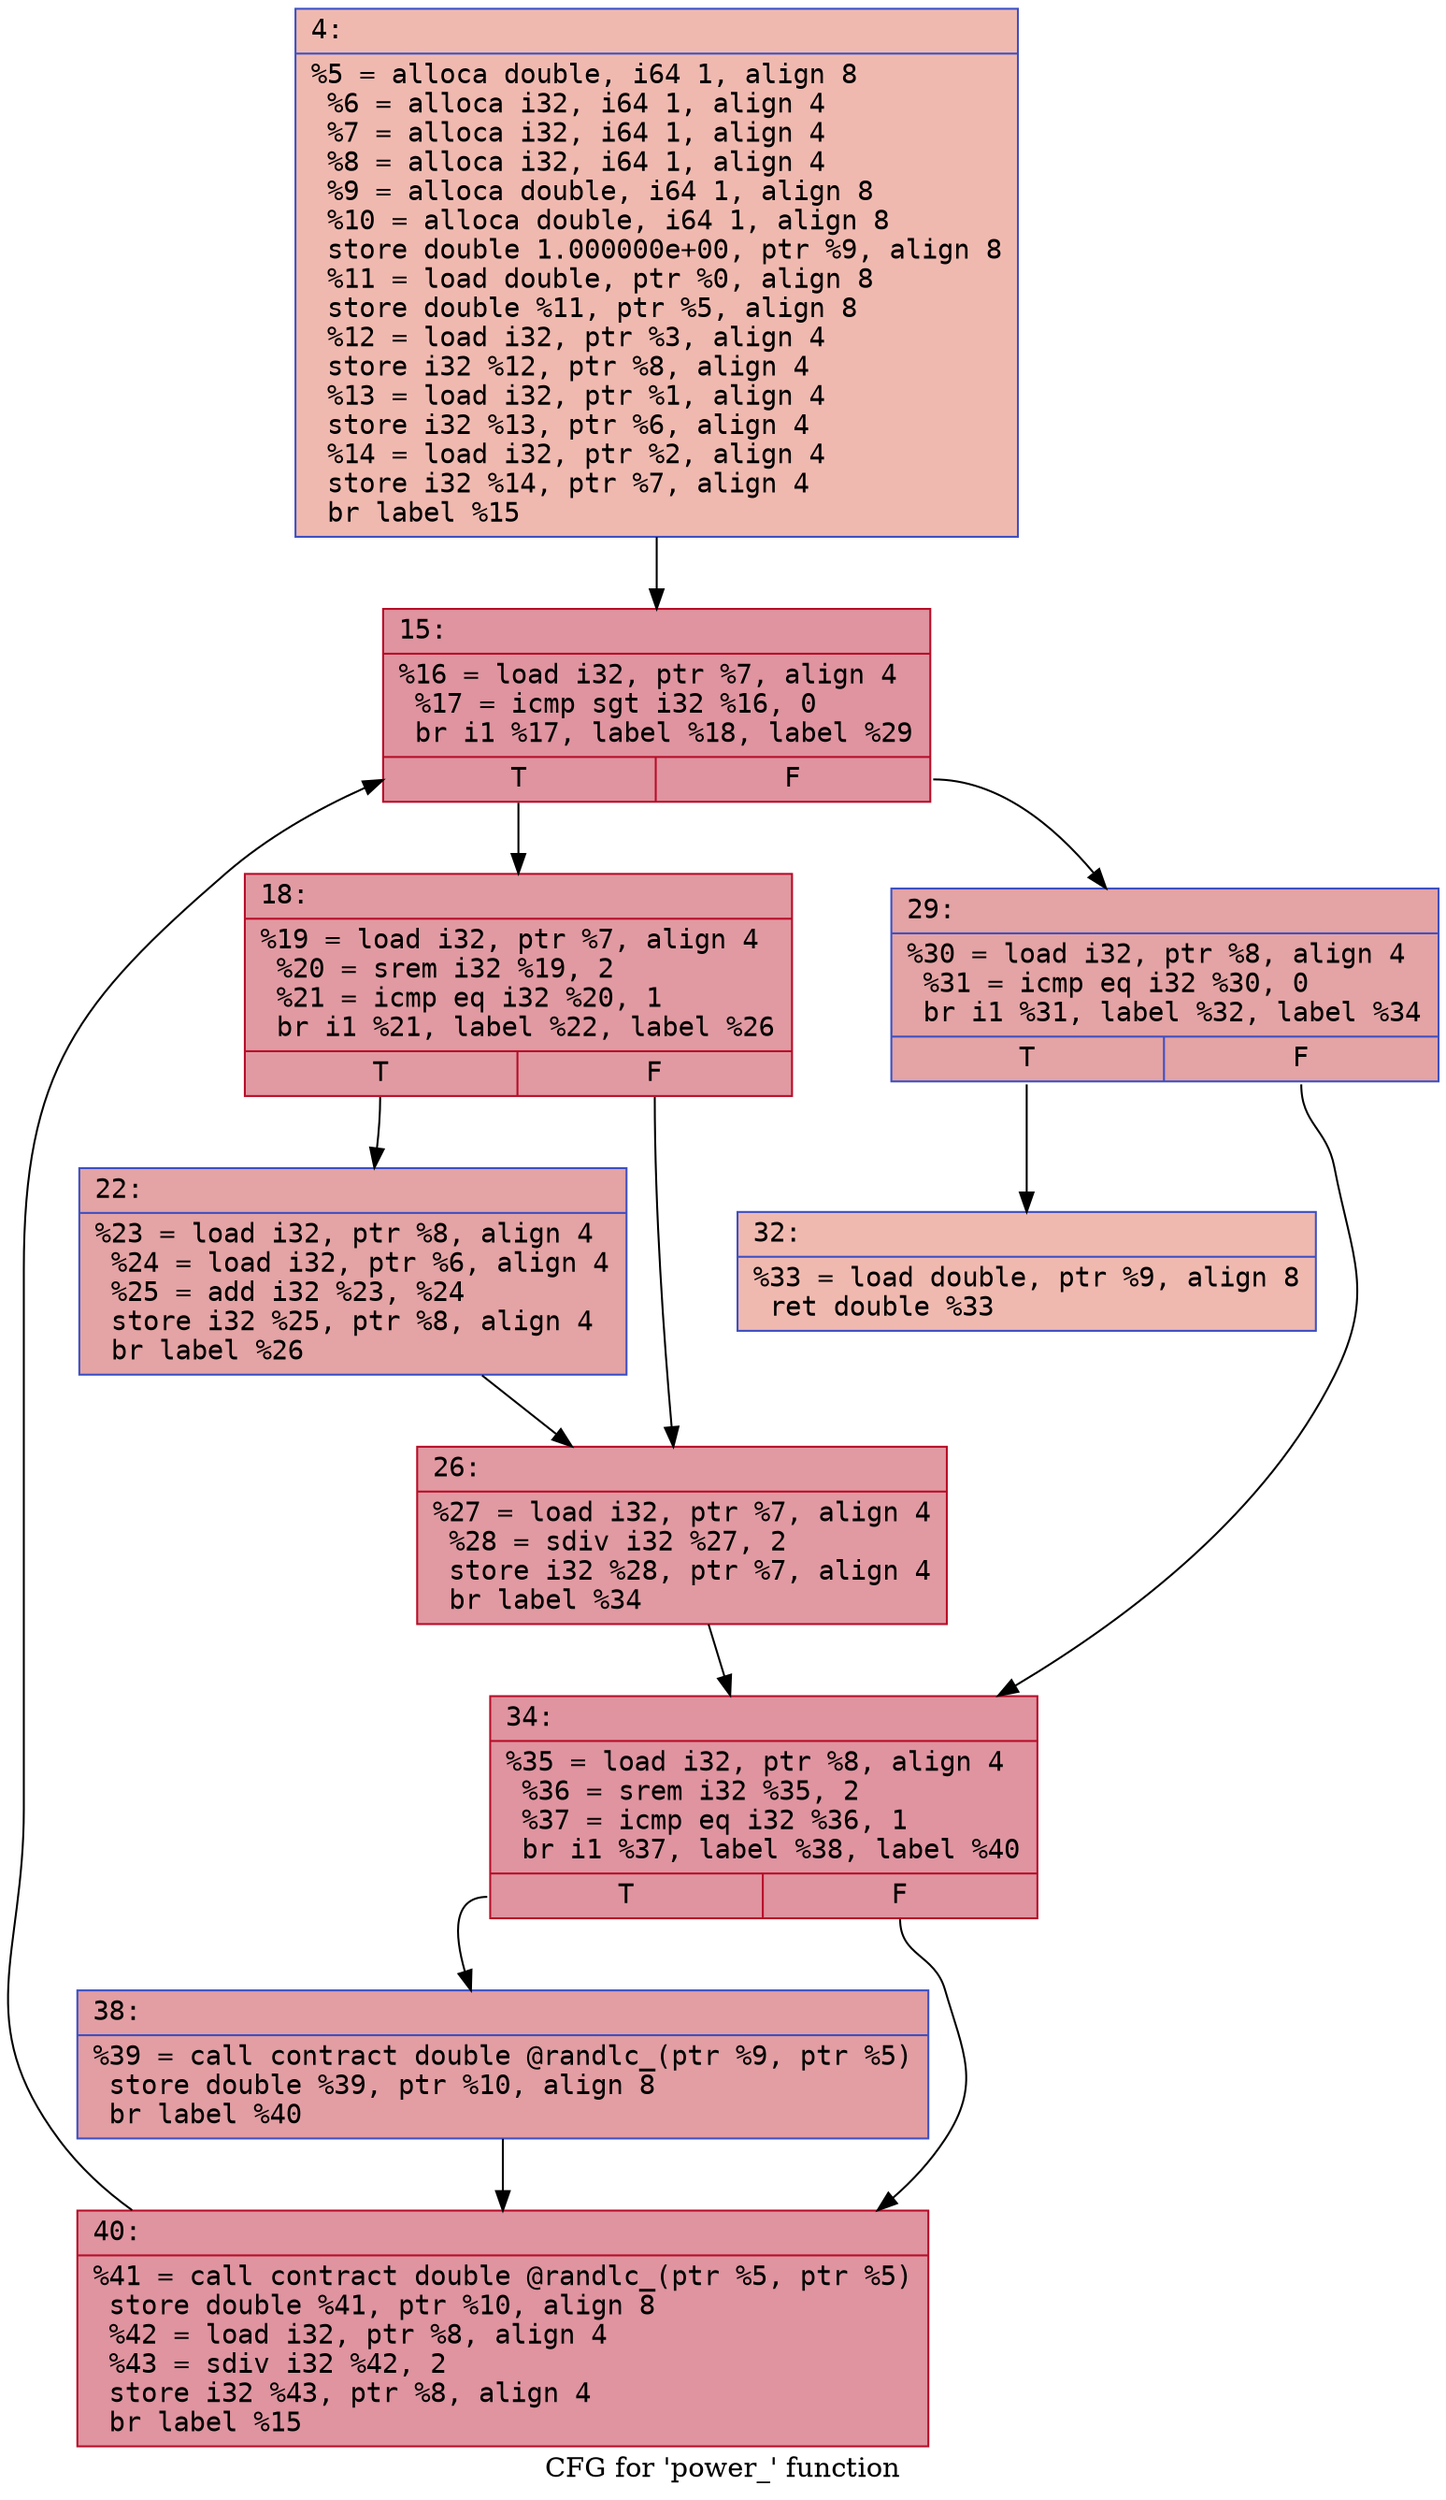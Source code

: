 digraph "CFG for 'power_' function" {
	label="CFG for 'power_' function";

	Node0x559626e2b200 [shape=record,color="#3d50c3ff", style=filled, fillcolor="#de614d70" fontname="Courier",label="{4:\l|  %5 = alloca double, i64 1, align 8\l  %6 = alloca i32, i64 1, align 4\l  %7 = alloca i32, i64 1, align 4\l  %8 = alloca i32, i64 1, align 4\l  %9 = alloca double, i64 1, align 8\l  %10 = alloca double, i64 1, align 8\l  store double 1.000000e+00, ptr %9, align 8\l  %11 = load double, ptr %0, align 8\l  store double %11, ptr %5, align 8\l  %12 = load i32, ptr %3, align 4\l  store i32 %12, ptr %8, align 4\l  %13 = load i32, ptr %1, align 4\l  store i32 %13, ptr %6, align 4\l  %14 = load i32, ptr %2, align 4\l  store i32 %14, ptr %7, align 4\l  br label %15\l}"];
	Node0x559626e2b200 -> Node0x559626e2b9f0[tooltip="4 -> 15\nProbability 100.00%" ];
	Node0x559626e2b9f0 [shape=record,color="#b70d28ff", style=filled, fillcolor="#b70d2870" fontname="Courier",label="{15:\l|  %16 = load i32, ptr %7, align 4\l  %17 = icmp sgt i32 %16, 0\l  br i1 %17, label %18, label %29\l|{<s0>T|<s1>F}}"];
	Node0x559626e2b9f0:s0 -> Node0x559626e2bbc0[tooltip="15 -> 18\nProbability 62.50%" ];
	Node0x559626e2b9f0:s1 -> Node0x559626e2bc10[tooltip="15 -> 29\nProbability 37.50%" ];
	Node0x559626e2bbc0 [shape=record,color="#b70d28ff", style=filled, fillcolor="#bb1b2c70" fontname="Courier",label="{18:\l|  %19 = load i32, ptr %7, align 4\l  %20 = srem i32 %19, 2\l  %21 = icmp eq i32 %20, 1\l  br i1 %21, label %22, label %26\l|{<s0>T|<s1>F}}"];
	Node0x559626e2bbc0:s0 -> Node0x559626e2beb0[tooltip="18 -> 22\nProbability 50.00%" ];
	Node0x559626e2bbc0:s1 -> Node0x559626e2bf00[tooltip="18 -> 26\nProbability 50.00%" ];
	Node0x559626e2beb0 [shape=record,color="#3d50c3ff", style=filled, fillcolor="#c32e3170" fontname="Courier",label="{22:\l|  %23 = load i32, ptr %8, align 4\l  %24 = load i32, ptr %6, align 4\l  %25 = add i32 %23, %24\l  store i32 %25, ptr %8, align 4\l  br label %26\l}"];
	Node0x559626e2beb0 -> Node0x559626e2bf00[tooltip="22 -> 26\nProbability 100.00%" ];
	Node0x559626e2bf00 [shape=record,color="#b70d28ff", style=filled, fillcolor="#bb1b2c70" fontname="Courier",label="{26:\l|  %27 = load i32, ptr %7, align 4\l  %28 = sdiv i32 %27, 2\l  store i32 %28, ptr %7, align 4\l  br label %34\l}"];
	Node0x559626e2bf00 -> Node0x559626e2d270[tooltip="26 -> 34\nProbability 100.00%" ];
	Node0x559626e2bc10 [shape=record,color="#3d50c3ff", style=filled, fillcolor="#c32e3170" fontname="Courier",label="{29:\l|  %30 = load i32, ptr %8, align 4\l  %31 = icmp eq i32 %30, 0\l  br i1 %31, label %32, label %34\l|{<s0>T|<s1>F}}"];
	Node0x559626e2bc10:s0 -> Node0x559626e2d440[tooltip="29 -> 32\nProbability 3.12%" ];
	Node0x559626e2bc10:s1 -> Node0x559626e2d270[tooltip="29 -> 34\nProbability 96.88%" ];
	Node0x559626e2d440 [shape=record,color="#3d50c3ff", style=filled, fillcolor="#de614d70" fontname="Courier",label="{32:\l|  %33 = load double, ptr %9, align 8\l  ret double %33\l}"];
	Node0x559626e2d270 [shape=record,color="#b70d28ff", style=filled, fillcolor="#b70d2870" fontname="Courier",label="{34:\l|  %35 = load i32, ptr %8, align 4\l  %36 = srem i32 %35, 2\l  %37 = icmp eq i32 %36, 1\l  br i1 %37, label %38, label %40\l|{<s0>T|<s1>F}}"];
	Node0x559626e2d270:s0 -> Node0x559626e2d7d0[tooltip="34 -> 38\nProbability 50.00%" ];
	Node0x559626e2d270:s1 -> Node0x559626e2d820[tooltip="34 -> 40\nProbability 50.00%" ];
	Node0x559626e2d7d0 [shape=record,color="#3d50c3ff", style=filled, fillcolor="#be242e70" fontname="Courier",label="{38:\l|  %39 = call contract double @randlc_(ptr %9, ptr %5)\l  store double %39, ptr %10, align 8\l  br label %40\l}"];
	Node0x559626e2d7d0 -> Node0x559626e2d820[tooltip="38 -> 40\nProbability 100.00%" ];
	Node0x559626e2d820 [shape=record,color="#b70d28ff", style=filled, fillcolor="#b70d2870" fontname="Courier",label="{40:\l|  %41 = call contract double @randlc_(ptr %5, ptr %5)\l  store double %41, ptr %10, align 8\l  %42 = load i32, ptr %8, align 4\l  %43 = sdiv i32 %42, 2\l  store i32 %43, ptr %8, align 4\l  br label %15\l}"];
	Node0x559626e2d820 -> Node0x559626e2b9f0[tooltip="40 -> 15\nProbability 100.00%" ];
}
